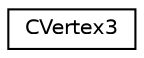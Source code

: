 digraph "Graphical Class Hierarchy"
{
  edge [fontname="Helvetica",fontsize="10",labelfontname="Helvetica",labelfontsize="10"];
  node [fontname="Helvetica",fontsize="10",shape=record];
  rankdir="LR";
  Node0 [label="CVertex3",height=0.2,width=0.4,color="black", fillcolor="white", style="filled",URL="$struct_c_vertex3.html",tooltip="Vertex of triangles. "];
}
